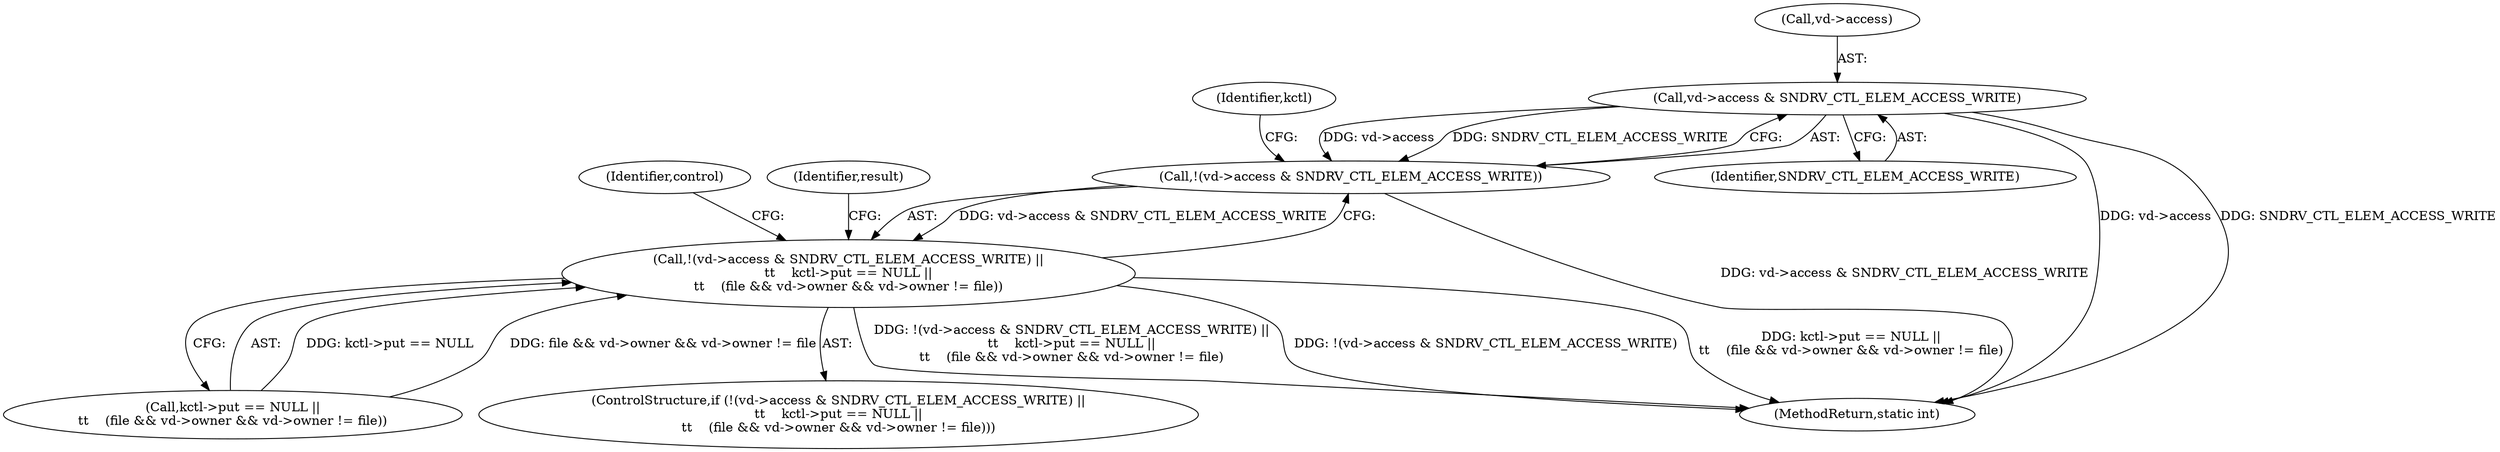 digraph "0_linux_fd9f26e4eca5d08a27d12c0933fceef76ed9663d_0@pointer" {
"1000152" [label="(Call,vd->access & SNDRV_CTL_ELEM_ACCESS_WRITE)"];
"1000151" [label="(Call,!(vd->access & SNDRV_CTL_ELEM_ACCESS_WRITE))"];
"1000150" [label="(Call,!(vd->access & SNDRV_CTL_ELEM_ACCESS_WRITE) ||\n\t\t    kctl->put == NULL ||\n\t\t    (file && vd->owner && vd->owner != file))"];
"1000152" [label="(Call,vd->access & SNDRV_CTL_ELEM_ACCESS_WRITE)"];
"1000184" [label="(Identifier,control)"];
"1000149" [label="(ControlStructure,if (!(vd->access & SNDRV_CTL_ELEM_ACCESS_WRITE) ||\n\t\t    kctl->put == NULL ||\n\t\t    (file && vd->owner && vd->owner != file)))"];
"1000156" [label="(Identifier,SNDRV_CTL_ELEM_ACCESS_WRITE)"];
"1000219" [label="(MethodReturn,static int)"];
"1000157" [label="(Call,kctl->put == NULL ||\n\t\t    (file && vd->owner && vd->owner != file))"];
"1000153" [label="(Call,vd->access)"];
"1000151" [label="(Call,!(vd->access & SNDRV_CTL_ELEM_ACCESS_WRITE))"];
"1000176" [label="(Identifier,result)"];
"1000160" [label="(Identifier,kctl)"];
"1000150" [label="(Call,!(vd->access & SNDRV_CTL_ELEM_ACCESS_WRITE) ||\n\t\t    kctl->put == NULL ||\n\t\t    (file && vd->owner && vd->owner != file))"];
"1000152" -> "1000151"  [label="AST: "];
"1000152" -> "1000156"  [label="CFG: "];
"1000153" -> "1000152"  [label="AST: "];
"1000156" -> "1000152"  [label="AST: "];
"1000151" -> "1000152"  [label="CFG: "];
"1000152" -> "1000219"  [label="DDG: vd->access"];
"1000152" -> "1000219"  [label="DDG: SNDRV_CTL_ELEM_ACCESS_WRITE"];
"1000152" -> "1000151"  [label="DDG: vd->access"];
"1000152" -> "1000151"  [label="DDG: SNDRV_CTL_ELEM_ACCESS_WRITE"];
"1000151" -> "1000150"  [label="AST: "];
"1000160" -> "1000151"  [label="CFG: "];
"1000150" -> "1000151"  [label="CFG: "];
"1000151" -> "1000219"  [label="DDG: vd->access & SNDRV_CTL_ELEM_ACCESS_WRITE"];
"1000151" -> "1000150"  [label="DDG: vd->access & SNDRV_CTL_ELEM_ACCESS_WRITE"];
"1000150" -> "1000149"  [label="AST: "];
"1000150" -> "1000157"  [label="CFG: "];
"1000157" -> "1000150"  [label="AST: "];
"1000176" -> "1000150"  [label="CFG: "];
"1000184" -> "1000150"  [label="CFG: "];
"1000150" -> "1000219"  [label="DDG: !(vd->access & SNDRV_CTL_ELEM_ACCESS_WRITE)"];
"1000150" -> "1000219"  [label="DDG: kctl->put == NULL ||\n\t\t    (file && vd->owner && vd->owner != file)"];
"1000150" -> "1000219"  [label="DDG: !(vd->access & SNDRV_CTL_ELEM_ACCESS_WRITE) ||\n\t\t    kctl->put == NULL ||\n\t\t    (file && vd->owner && vd->owner != file)"];
"1000157" -> "1000150"  [label="DDG: kctl->put == NULL"];
"1000157" -> "1000150"  [label="DDG: file && vd->owner && vd->owner != file"];
}
